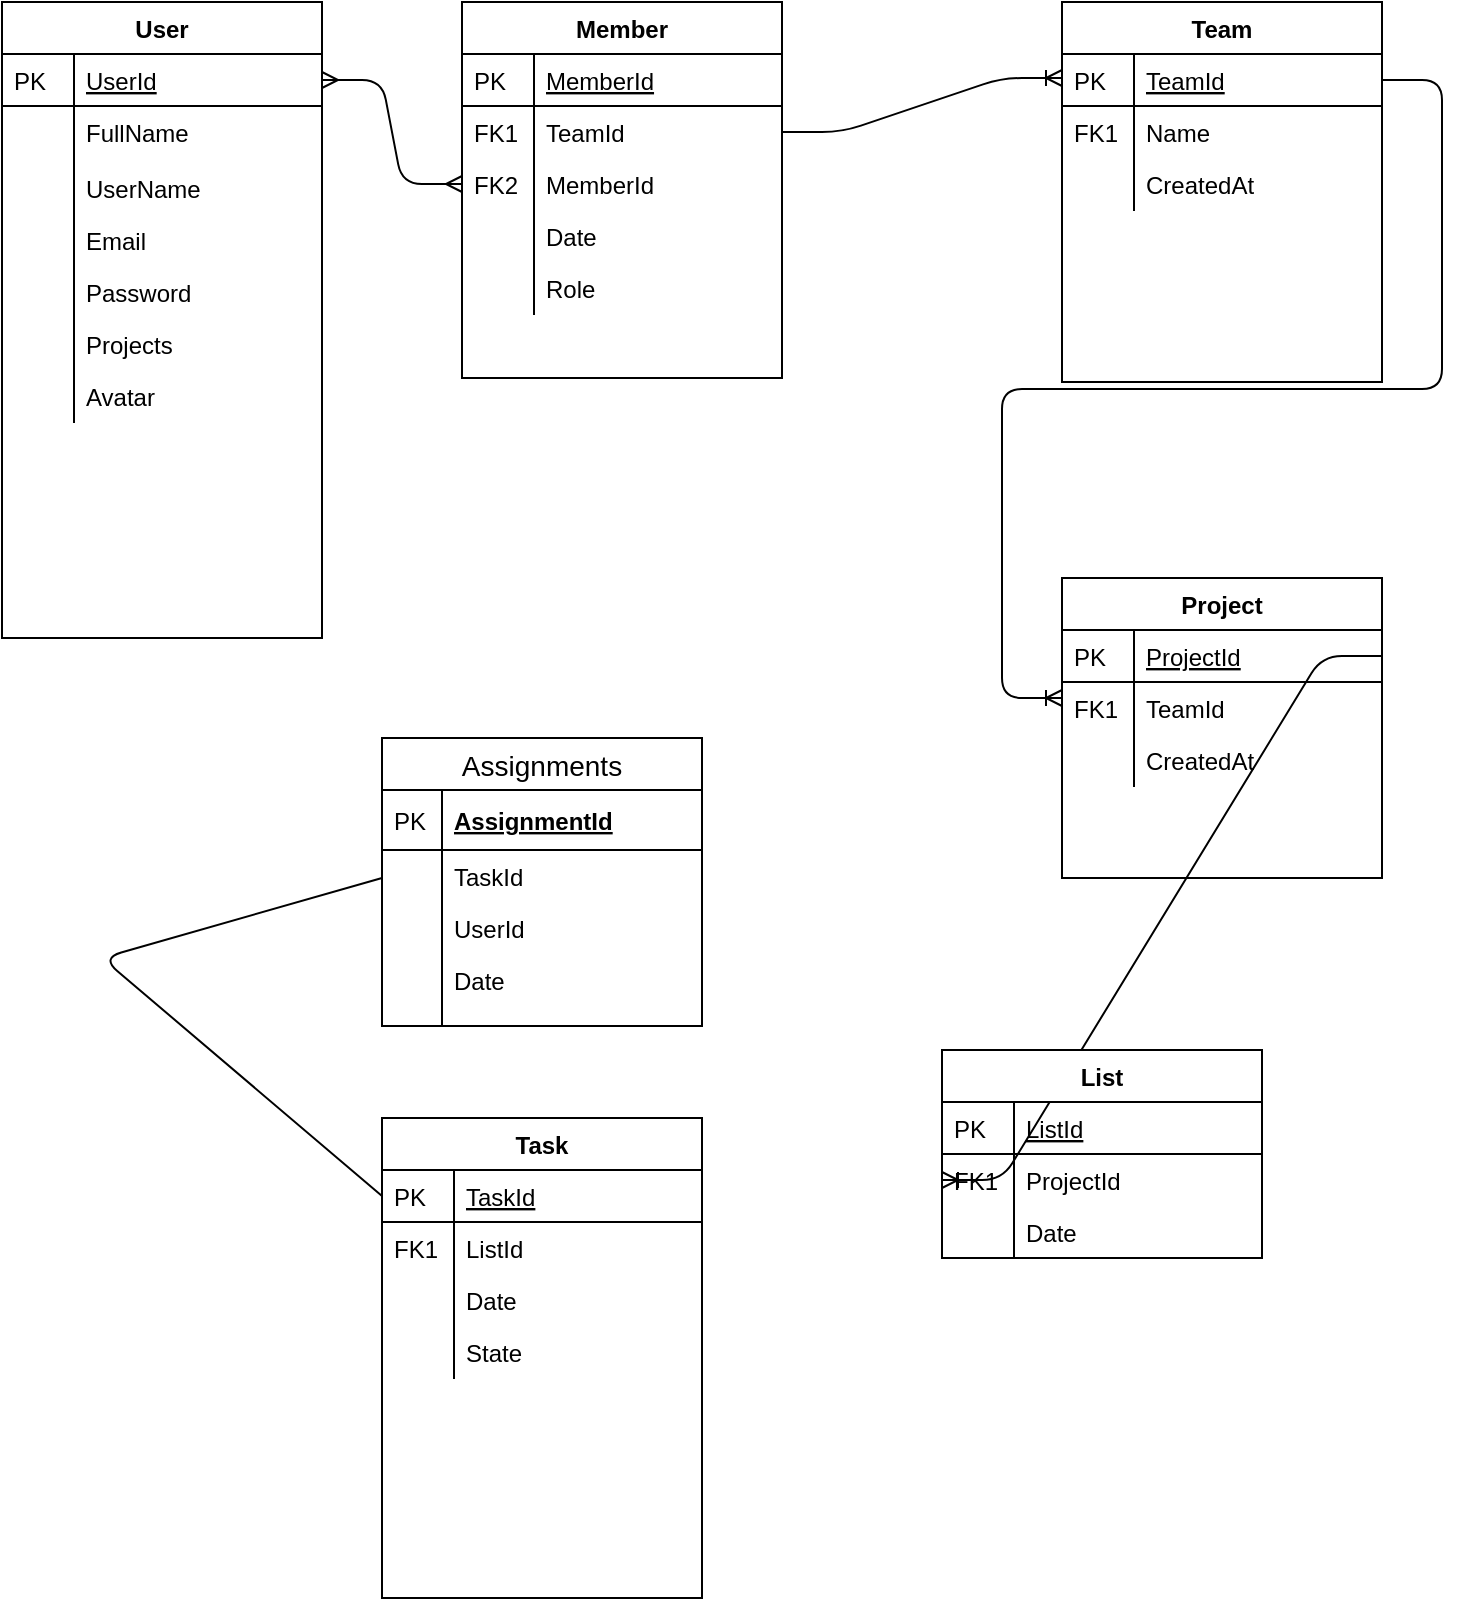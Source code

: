 <mxfile version="13.0.3" type="device"><diagram id="C5RBs43oDa-KdzZeNtuy" name="Page-1"><mxGraphModel dx="1674" dy="984" grid="1" gridSize="10" guides="1" tooltips="1" connect="1" arrows="1" fold="1" page="1" pageScale="1" pageWidth="827" pageHeight="1169" math="0" shadow="0"><root><mxCell id="WIyWlLk6GJQsqaUBKTNV-0"/><mxCell id="WIyWlLk6GJQsqaUBKTNV-1" parent="WIyWlLk6GJQsqaUBKTNV-0"/><mxCell id="zkfFHV4jXpPFQw0GAbJ--51" value="User" style="swimlane;fontStyle=1;childLayout=stackLayout;horizontal=1;startSize=26;horizontalStack=0;resizeParent=1;resizeLast=0;collapsible=1;marginBottom=0;rounded=0;shadow=0;strokeWidth=1;" parent="WIyWlLk6GJQsqaUBKTNV-1" vertex="1"><mxGeometry x="40" y="82" width="160" height="318" as="geometry"><mxRectangle x="20" y="80" width="160" height="26" as="alternateBounds"/></mxGeometry></mxCell><mxCell id="zkfFHV4jXpPFQw0GAbJ--52" value="UserId" style="shape=partialRectangle;top=0;left=0;right=0;bottom=1;align=left;verticalAlign=top;fillColor=none;spacingLeft=40;spacingRight=4;overflow=hidden;rotatable=0;points=[[0,0.5],[1,0.5]];portConstraint=eastwest;dropTarget=0;rounded=0;shadow=0;strokeWidth=1;fontStyle=4" parent="zkfFHV4jXpPFQw0GAbJ--51" vertex="1"><mxGeometry y="26" width="160" height="26" as="geometry"/></mxCell><mxCell id="zkfFHV4jXpPFQw0GAbJ--53" value="PK" style="shape=partialRectangle;top=0;left=0;bottom=0;fillColor=none;align=left;verticalAlign=top;spacingLeft=4;spacingRight=4;overflow=hidden;rotatable=0;points=[];portConstraint=eastwest;part=1;" parent="zkfFHV4jXpPFQw0GAbJ--52" vertex="1" connectable="0"><mxGeometry width="36" height="26" as="geometry"/></mxCell><mxCell id="zkfFHV4jXpPFQw0GAbJ--54" value="FullName&#10;" style="shape=partialRectangle;top=0;left=0;right=0;bottom=0;align=left;verticalAlign=top;fillColor=none;spacingLeft=40;spacingRight=4;overflow=hidden;rotatable=0;points=[[0,0.5],[1,0.5]];portConstraint=eastwest;dropTarget=0;rounded=0;shadow=0;strokeWidth=1;" parent="zkfFHV4jXpPFQw0GAbJ--51" vertex="1"><mxGeometry y="52" width="160" height="28" as="geometry"/></mxCell><mxCell id="zkfFHV4jXpPFQw0GAbJ--55" value="" style="shape=partialRectangle;top=0;left=0;bottom=0;fillColor=none;align=left;verticalAlign=top;spacingLeft=4;spacingRight=4;overflow=hidden;rotatable=0;points=[];portConstraint=eastwest;part=1;" parent="zkfFHV4jXpPFQw0GAbJ--54" vertex="1" connectable="0"><mxGeometry width="36" height="28" as="geometry"/></mxCell><mxCell id="yB8l-2AA-RrocJcsyHAn-14" value="UserName" style="shape=partialRectangle;top=0;left=0;right=0;bottom=0;align=left;verticalAlign=top;fillColor=none;spacingLeft=40;spacingRight=4;overflow=hidden;rotatable=0;points=[[0,0.5],[1,0.5]];portConstraint=eastwest;dropTarget=0;rounded=0;shadow=0;strokeWidth=1;" parent="zkfFHV4jXpPFQw0GAbJ--51" vertex="1"><mxGeometry y="80" width="160" height="26" as="geometry"/></mxCell><mxCell id="yB8l-2AA-RrocJcsyHAn-15" value="" style="shape=partialRectangle;top=0;left=0;bottom=0;fillColor=none;align=left;verticalAlign=top;spacingLeft=4;spacingRight=4;overflow=hidden;rotatable=0;points=[];portConstraint=eastwest;part=1;" parent="yB8l-2AA-RrocJcsyHAn-14" vertex="1" connectable="0"><mxGeometry width="36" height="26" as="geometry"/></mxCell><mxCell id="yB8l-2AA-RrocJcsyHAn-16" value="Email" style="shape=partialRectangle;top=0;left=0;right=0;bottom=0;align=left;verticalAlign=top;fillColor=none;spacingLeft=40;spacingRight=4;overflow=hidden;rotatable=0;points=[[0,0.5],[1,0.5]];portConstraint=eastwest;dropTarget=0;rounded=0;shadow=0;strokeWidth=1;" parent="zkfFHV4jXpPFQw0GAbJ--51" vertex="1"><mxGeometry y="106" width="160" height="26" as="geometry"/></mxCell><mxCell id="yB8l-2AA-RrocJcsyHAn-17" value="" style="shape=partialRectangle;top=0;left=0;bottom=0;fillColor=none;align=left;verticalAlign=top;spacingLeft=4;spacingRight=4;overflow=hidden;rotatable=0;points=[];portConstraint=eastwest;part=1;" parent="yB8l-2AA-RrocJcsyHAn-16" vertex="1" connectable="0"><mxGeometry width="36" height="26" as="geometry"/></mxCell><mxCell id="yB8l-2AA-RrocJcsyHAn-18" value="Password" style="shape=partialRectangle;top=0;left=0;right=0;bottom=0;align=left;verticalAlign=top;fillColor=none;spacingLeft=40;spacingRight=4;overflow=hidden;rotatable=0;points=[[0,0.5],[1,0.5]];portConstraint=eastwest;dropTarget=0;rounded=0;shadow=0;strokeWidth=1;" parent="zkfFHV4jXpPFQw0GAbJ--51" vertex="1"><mxGeometry y="132" width="160" height="26" as="geometry"/></mxCell><mxCell id="yB8l-2AA-RrocJcsyHAn-19" value="" style="shape=partialRectangle;top=0;left=0;bottom=0;fillColor=none;align=left;verticalAlign=top;spacingLeft=4;spacingRight=4;overflow=hidden;rotatable=0;points=[];portConstraint=eastwest;part=1;" parent="yB8l-2AA-RrocJcsyHAn-18" vertex="1" connectable="0"><mxGeometry width="36" height="26" as="geometry"/></mxCell><mxCell id="yB8l-2AA-RrocJcsyHAn-23" value="Projects" style="shape=partialRectangle;top=0;left=0;right=0;bottom=0;align=left;verticalAlign=top;fillColor=none;spacingLeft=40;spacingRight=4;overflow=hidden;rotatable=0;points=[[0,0.5],[1,0.5]];portConstraint=eastwest;dropTarget=0;rounded=0;shadow=0;strokeWidth=1;" parent="zkfFHV4jXpPFQw0GAbJ--51" vertex="1"><mxGeometry y="158" width="160" height="26" as="geometry"/></mxCell><mxCell id="yB8l-2AA-RrocJcsyHAn-24" value="" style="shape=partialRectangle;top=0;left=0;bottom=0;fillColor=none;align=left;verticalAlign=top;spacingLeft=4;spacingRight=4;overflow=hidden;rotatable=0;points=[];portConstraint=eastwest;part=1;" parent="yB8l-2AA-RrocJcsyHAn-23" vertex="1" connectable="0"><mxGeometry width="36" height="26" as="geometry"/></mxCell><mxCell id="SxficzULh5BVoP0Af3jR-2" value="Avatar" style="shape=partialRectangle;top=0;left=0;right=0;bottom=0;align=left;verticalAlign=top;fillColor=none;spacingLeft=40;spacingRight=4;overflow=hidden;rotatable=0;points=[[0,0.5],[1,0.5]];portConstraint=eastwest;dropTarget=0;rounded=0;shadow=0;strokeWidth=1;" vertex="1" parent="zkfFHV4jXpPFQw0GAbJ--51"><mxGeometry y="184" width="160" height="26" as="geometry"/></mxCell><mxCell id="SxficzULh5BVoP0Af3jR-3" value="" style="shape=partialRectangle;top=0;left=0;bottom=0;fillColor=none;align=left;verticalAlign=top;spacingLeft=4;spacingRight=4;overflow=hidden;rotatable=0;points=[];portConstraint=eastwest;part=1;" vertex="1" connectable="0" parent="SxficzULh5BVoP0Af3jR-2"><mxGeometry width="36" height="26" as="geometry"/></mxCell><mxCell id="yB8l-2AA-RrocJcsyHAn-27" value="Member" style="swimlane;fontStyle=1;childLayout=stackLayout;horizontal=1;startSize=26;horizontalStack=0;resizeParent=1;resizeLast=0;collapsible=1;marginBottom=0;rounded=0;shadow=0;strokeWidth=1;" parent="WIyWlLk6GJQsqaUBKTNV-1" vertex="1"><mxGeometry x="270" y="82" width="160" height="188" as="geometry"><mxRectangle x="260" y="270" width="160" height="26" as="alternateBounds"/></mxGeometry></mxCell><mxCell id="yB8l-2AA-RrocJcsyHAn-28" value="MemberId" style="shape=partialRectangle;top=0;left=0;right=0;bottom=1;align=left;verticalAlign=top;fillColor=none;spacingLeft=40;spacingRight=4;overflow=hidden;rotatable=0;points=[[0,0.5],[1,0.5]];portConstraint=eastwest;dropTarget=0;rounded=0;shadow=0;strokeWidth=1;fontStyle=4" parent="yB8l-2AA-RrocJcsyHAn-27" vertex="1"><mxGeometry y="26" width="160" height="26" as="geometry"/></mxCell><mxCell id="yB8l-2AA-RrocJcsyHAn-29" value="PK" style="shape=partialRectangle;top=0;left=0;bottom=0;fillColor=none;align=left;verticalAlign=top;spacingLeft=4;spacingRight=4;overflow=hidden;rotatable=0;points=[];portConstraint=eastwest;part=1;" parent="yB8l-2AA-RrocJcsyHAn-28" vertex="1" connectable="0"><mxGeometry width="36" height="26" as="geometry"/></mxCell><mxCell id="yB8l-2AA-RrocJcsyHAn-30" value="TeamId" style="shape=partialRectangle;top=0;left=0;right=0;bottom=0;align=left;verticalAlign=top;fillColor=none;spacingLeft=40;spacingRight=4;overflow=hidden;rotatable=0;points=[[0,0.5],[1,0.5]];portConstraint=eastwest;dropTarget=0;rounded=0;shadow=0;strokeWidth=1;" parent="yB8l-2AA-RrocJcsyHAn-27" vertex="1"><mxGeometry y="52" width="160" height="26" as="geometry"/></mxCell><mxCell id="yB8l-2AA-RrocJcsyHAn-31" value="FK1" style="shape=partialRectangle;top=0;left=0;bottom=0;fillColor=none;align=left;verticalAlign=top;spacingLeft=4;spacingRight=4;overflow=hidden;rotatable=0;points=[];portConstraint=eastwest;part=1;" parent="yB8l-2AA-RrocJcsyHAn-30" vertex="1" connectable="0"><mxGeometry width="36" height="26" as="geometry"/></mxCell><mxCell id="yB8l-2AA-RrocJcsyHAn-32" value="MemberId" style="shape=partialRectangle;top=0;left=0;right=0;bottom=0;align=left;verticalAlign=top;fillColor=none;spacingLeft=40;spacingRight=4;overflow=hidden;rotatable=0;points=[[0,0.5],[1,0.5]];portConstraint=eastwest;dropTarget=0;rounded=0;shadow=0;strokeWidth=1;" parent="yB8l-2AA-RrocJcsyHAn-27" vertex="1"><mxGeometry y="78" width="160" height="26" as="geometry"/></mxCell><mxCell id="yB8l-2AA-RrocJcsyHAn-33" value="FK2" style="shape=partialRectangle;top=0;left=0;bottom=0;fillColor=none;align=left;verticalAlign=top;spacingLeft=4;spacingRight=4;overflow=hidden;rotatable=0;points=[];portConstraint=eastwest;part=1;" parent="yB8l-2AA-RrocJcsyHAn-32" vertex="1" connectable="0"><mxGeometry width="36" height="26" as="geometry"/></mxCell><mxCell id="SxficzULh5BVoP0Af3jR-6" value="Date" style="shape=partialRectangle;top=0;left=0;right=0;bottom=0;align=left;verticalAlign=top;fillColor=none;spacingLeft=40;spacingRight=4;overflow=hidden;rotatable=0;points=[[0,0.5],[1,0.5]];portConstraint=eastwest;dropTarget=0;rounded=0;shadow=0;strokeWidth=1;" vertex="1" parent="yB8l-2AA-RrocJcsyHAn-27"><mxGeometry y="104" width="160" height="26" as="geometry"/></mxCell><mxCell id="SxficzULh5BVoP0Af3jR-7" value="" style="shape=partialRectangle;top=0;left=0;bottom=0;fillColor=none;align=left;verticalAlign=top;spacingLeft=4;spacingRight=4;overflow=hidden;rotatable=0;points=[];portConstraint=eastwest;part=1;" vertex="1" connectable="0" parent="SxficzULh5BVoP0Af3jR-6"><mxGeometry width="36" height="26" as="geometry"/></mxCell><mxCell id="SxficzULh5BVoP0Af3jR-4" value="Role" style="shape=partialRectangle;top=0;left=0;right=0;bottom=0;align=left;verticalAlign=top;fillColor=none;spacingLeft=40;spacingRight=4;overflow=hidden;rotatable=0;points=[[0,0.5],[1,0.5]];portConstraint=eastwest;dropTarget=0;rounded=0;shadow=0;strokeWidth=1;" vertex="1" parent="yB8l-2AA-RrocJcsyHAn-27"><mxGeometry y="130" width="160" height="26" as="geometry"/></mxCell><mxCell id="SxficzULh5BVoP0Af3jR-5" value="" style="shape=partialRectangle;top=0;left=0;bottom=0;fillColor=none;align=left;verticalAlign=top;spacingLeft=4;spacingRight=4;overflow=hidden;rotatable=0;points=[];portConstraint=eastwest;part=1;" vertex="1" connectable="0" parent="SxficzULh5BVoP0Af3jR-4"><mxGeometry width="36" height="26" as="geometry"/></mxCell><mxCell id="yB8l-2AA-RrocJcsyHAn-34" value="" style="edgeStyle=entityRelationEdgeStyle;fontSize=12;html=1;endArrow=ERmany;startArrow=ERmany;exitX=1;exitY=0.5;exitDx=0;exitDy=0;entryX=0;entryY=0.5;entryDx=0;entryDy=0;" parent="WIyWlLk6GJQsqaUBKTNV-1" source="zkfFHV4jXpPFQw0GAbJ--52" target="yB8l-2AA-RrocJcsyHAn-32" edge="1"><mxGeometry width="100" height="100" relative="1" as="geometry"><mxPoint x="260" y="330" as="sourcePoint"/><mxPoint x="360" y="230" as="targetPoint"/></mxGeometry></mxCell><mxCell id="zkfFHV4jXpPFQw0GAbJ--56" value="Team" style="swimlane;fontStyle=1;childLayout=stackLayout;horizontal=1;startSize=26;horizontalStack=0;resizeParent=1;resizeLast=0;collapsible=1;marginBottom=0;rounded=0;shadow=0;strokeWidth=1;" parent="WIyWlLk6GJQsqaUBKTNV-1" vertex="1"><mxGeometry x="570" y="82" width="160" height="190" as="geometry"><mxRectangle x="260" y="80" width="160" height="26" as="alternateBounds"/></mxGeometry></mxCell><mxCell id="zkfFHV4jXpPFQw0GAbJ--57" value="TeamId" style="shape=partialRectangle;top=0;left=0;right=0;bottom=1;align=left;verticalAlign=top;fillColor=none;spacingLeft=40;spacingRight=4;overflow=hidden;rotatable=0;points=[[0,0.5],[1,0.5]];portConstraint=eastwest;dropTarget=0;rounded=0;shadow=0;strokeWidth=1;fontStyle=4" parent="zkfFHV4jXpPFQw0GAbJ--56" vertex="1"><mxGeometry y="26" width="160" height="26" as="geometry"/></mxCell><mxCell id="zkfFHV4jXpPFQw0GAbJ--58" value="PK" style="shape=partialRectangle;top=0;left=0;bottom=0;fillColor=none;align=left;verticalAlign=top;spacingLeft=4;spacingRight=4;overflow=hidden;rotatable=0;points=[];portConstraint=eastwest;part=1;" parent="zkfFHV4jXpPFQw0GAbJ--57" vertex="1" connectable="0"><mxGeometry width="36" height="26" as="geometry"/></mxCell><mxCell id="zkfFHV4jXpPFQw0GAbJ--59" value="Name" style="shape=partialRectangle;top=0;left=0;right=0;bottom=0;align=left;verticalAlign=top;fillColor=none;spacingLeft=40;spacingRight=4;overflow=hidden;rotatable=0;points=[[0,0.5],[1,0.5]];portConstraint=eastwest;dropTarget=0;rounded=0;shadow=0;strokeWidth=1;" parent="zkfFHV4jXpPFQw0GAbJ--56" vertex="1"><mxGeometry y="52" width="160" height="26" as="geometry"/></mxCell><mxCell id="zkfFHV4jXpPFQw0GAbJ--60" value="FK1" style="shape=partialRectangle;top=0;left=0;bottom=0;fillColor=none;align=left;verticalAlign=top;spacingLeft=4;spacingRight=4;overflow=hidden;rotatable=0;points=[];portConstraint=eastwest;part=1;" parent="zkfFHV4jXpPFQw0GAbJ--59" vertex="1" connectable="0"><mxGeometry width="36" height="26" as="geometry"/></mxCell><mxCell id="zkfFHV4jXpPFQw0GAbJ--64" value="Project" style="swimlane;fontStyle=1;childLayout=stackLayout;horizontal=1;startSize=26;horizontalStack=0;resizeParent=1;resizeLast=0;collapsible=1;marginBottom=0;rounded=0;shadow=0;strokeWidth=1;" parent="WIyWlLk6GJQsqaUBKTNV-1" vertex="1"><mxGeometry x="570" y="370" width="160" height="150" as="geometry"><mxRectangle x="260" y="270" width="160" height="26" as="alternateBounds"/></mxGeometry></mxCell><mxCell id="zkfFHV4jXpPFQw0GAbJ--65" value="ProjectId" style="shape=partialRectangle;top=0;left=0;right=0;bottom=1;align=left;verticalAlign=top;fillColor=none;spacingLeft=40;spacingRight=4;overflow=hidden;rotatable=0;points=[[0,0.5],[1,0.5]];portConstraint=eastwest;dropTarget=0;rounded=0;shadow=0;strokeWidth=1;fontStyle=4" parent="zkfFHV4jXpPFQw0GAbJ--64" vertex="1"><mxGeometry y="26" width="160" height="26" as="geometry"/></mxCell><mxCell id="zkfFHV4jXpPFQw0GAbJ--66" value="PK" style="shape=partialRectangle;top=0;left=0;bottom=0;fillColor=none;align=left;verticalAlign=top;spacingLeft=4;spacingRight=4;overflow=hidden;rotatable=0;points=[];portConstraint=eastwest;part=1;" parent="zkfFHV4jXpPFQw0GAbJ--65" vertex="1" connectable="0"><mxGeometry width="36" height="26" as="geometry"/></mxCell><mxCell id="zkfFHV4jXpPFQw0GAbJ--67" value="TeamId" style="shape=partialRectangle;top=0;left=0;right=0;bottom=0;align=left;verticalAlign=top;fillColor=none;spacingLeft=40;spacingRight=4;overflow=hidden;rotatable=0;points=[[0,0.5],[1,0.5]];portConstraint=eastwest;dropTarget=0;rounded=0;shadow=0;strokeWidth=1;" parent="zkfFHV4jXpPFQw0GAbJ--64" vertex="1"><mxGeometry y="52" width="160" height="26" as="geometry"/></mxCell><mxCell id="zkfFHV4jXpPFQw0GAbJ--68" value="FK1" style="shape=partialRectangle;top=0;left=0;bottom=0;fillColor=none;align=left;verticalAlign=top;spacingLeft=4;spacingRight=4;overflow=hidden;rotatable=0;points=[];portConstraint=eastwest;part=1;" parent="zkfFHV4jXpPFQw0GAbJ--67" vertex="1" connectable="0"><mxGeometry width="36" height="26" as="geometry"/></mxCell><mxCell id="zkfFHV4jXpPFQw0GAbJ--69" value="CreatedAt" style="shape=partialRectangle;top=0;left=0;right=0;bottom=0;align=left;verticalAlign=top;fillColor=none;spacingLeft=40;spacingRight=4;overflow=hidden;rotatable=0;points=[[0,0.5],[1,0.5]];portConstraint=eastwest;dropTarget=0;rounded=0;shadow=0;strokeWidth=1;" parent="zkfFHV4jXpPFQw0GAbJ--64" vertex="1"><mxGeometry y="78" width="160" height="26" as="geometry"/></mxCell><mxCell id="zkfFHV4jXpPFQw0GAbJ--70" value="" style="shape=partialRectangle;top=0;left=0;bottom=0;fillColor=none;align=left;verticalAlign=top;spacingLeft=4;spacingRight=4;overflow=hidden;rotatable=0;points=[];portConstraint=eastwest;part=1;" parent="zkfFHV4jXpPFQw0GAbJ--69" vertex="1" connectable="0"><mxGeometry width="36" height="26" as="geometry"/></mxCell><mxCell id="SxficzULh5BVoP0Af3jR-8" value="" style="edgeStyle=entityRelationEdgeStyle;fontSize=12;html=1;endArrow=ERoneToMany;exitX=1;exitY=0.5;exitDx=0;exitDy=0;" edge="1" parent="WIyWlLk6GJQsqaUBKTNV-1" source="yB8l-2AA-RrocJcsyHAn-30"><mxGeometry width="100" height="100" relative="1" as="geometry"><mxPoint x="470" y="220" as="sourcePoint"/><mxPoint x="570" y="120" as="targetPoint"/></mxGeometry></mxCell><mxCell id="SxficzULh5BVoP0Af3jR-9" value="CreatedAt" style="shape=partialRectangle;top=0;left=0;right=0;bottom=0;align=left;verticalAlign=top;fillColor=none;spacingLeft=40;spacingRight=4;overflow=hidden;rotatable=0;points=[[0,0.5],[1,0.5]];portConstraint=eastwest;dropTarget=0;rounded=0;shadow=0;strokeWidth=1;" vertex="1" parent="WIyWlLk6GJQsqaUBKTNV-1"><mxGeometry x="570" y="160" width="160" height="26" as="geometry"/></mxCell><mxCell id="SxficzULh5BVoP0Af3jR-10" value="" style="shape=partialRectangle;top=0;left=0;bottom=0;fillColor=none;align=left;verticalAlign=top;spacingLeft=4;spacingRight=4;overflow=hidden;rotatable=0;points=[];portConstraint=eastwest;part=1;" vertex="1" connectable="0" parent="SxficzULh5BVoP0Af3jR-9"><mxGeometry width="36" height="26" as="geometry"/></mxCell><mxCell id="SxficzULh5BVoP0Af3jR-13" value="" style="edgeStyle=entityRelationEdgeStyle;fontSize=12;html=1;endArrow=ERoneToMany;" edge="1" parent="WIyWlLk6GJQsqaUBKTNV-1" source="zkfFHV4jXpPFQw0GAbJ--57"><mxGeometry width="100" height="100" relative="1" as="geometry"><mxPoint x="430" y="380" as="sourcePoint"/><mxPoint x="570" y="430" as="targetPoint"/></mxGeometry></mxCell><mxCell id="SxficzULh5BVoP0Af3jR-15" value="" style="edgeStyle=entityRelationEdgeStyle;fontSize=12;html=1;endArrow=ERoneToMany;entryX=0;entryY=0.5;entryDx=0;entryDy=0;exitX=1;exitY=0.5;exitDx=0;exitDy=0;" edge="1" parent="WIyWlLk6GJQsqaUBKTNV-1" source="zkfFHV4jXpPFQw0GAbJ--65" target="yB8l-2AA-RrocJcsyHAn-3"><mxGeometry width="100" height="100" relative="1" as="geometry"><mxPoint x="760" y="820" as="sourcePoint"/><mxPoint x="740" y="630" as="targetPoint"/></mxGeometry></mxCell><mxCell id="yB8l-2AA-RrocJcsyHAn-0" value="List" style="swimlane;fontStyle=1;childLayout=stackLayout;horizontal=1;startSize=26;horizontalStack=0;resizeParent=1;resizeLast=0;collapsible=1;marginBottom=0;rounded=0;shadow=0;strokeWidth=1;" parent="WIyWlLk6GJQsqaUBKTNV-1" vertex="1"><mxGeometry x="510" y="606" width="160" height="104" as="geometry"><mxRectangle x="260" y="270" width="160" height="26" as="alternateBounds"/></mxGeometry></mxCell><mxCell id="yB8l-2AA-RrocJcsyHAn-1" value="ListId" style="shape=partialRectangle;top=0;left=0;right=0;bottom=1;align=left;verticalAlign=top;fillColor=none;spacingLeft=40;spacingRight=4;overflow=hidden;rotatable=0;points=[[0,0.5],[1,0.5]];portConstraint=eastwest;dropTarget=0;rounded=0;shadow=0;strokeWidth=1;fontStyle=4" parent="yB8l-2AA-RrocJcsyHAn-0" vertex="1"><mxGeometry y="26" width="160" height="26" as="geometry"/></mxCell><mxCell id="yB8l-2AA-RrocJcsyHAn-2" value="PK" style="shape=partialRectangle;top=0;left=0;bottom=0;fillColor=none;align=left;verticalAlign=top;spacingLeft=4;spacingRight=4;overflow=hidden;rotatable=0;points=[];portConstraint=eastwest;part=1;" parent="yB8l-2AA-RrocJcsyHAn-1" vertex="1" connectable="0"><mxGeometry width="36" height="26" as="geometry"/></mxCell><mxCell id="yB8l-2AA-RrocJcsyHAn-3" value="ProjectId" style="shape=partialRectangle;top=0;left=0;right=0;bottom=0;align=left;verticalAlign=top;fillColor=none;spacingLeft=40;spacingRight=4;overflow=hidden;rotatable=0;points=[[0,0.5],[1,0.5]];portConstraint=eastwest;dropTarget=0;rounded=0;shadow=0;strokeWidth=1;" parent="yB8l-2AA-RrocJcsyHAn-0" vertex="1"><mxGeometry y="52" width="160" height="26" as="geometry"/></mxCell><mxCell id="yB8l-2AA-RrocJcsyHAn-4" value="FK1" style="shape=partialRectangle;top=0;left=0;bottom=0;fillColor=none;align=left;verticalAlign=top;spacingLeft=4;spacingRight=4;overflow=hidden;rotatable=0;points=[];portConstraint=eastwest;part=1;" parent="yB8l-2AA-RrocJcsyHAn-3" vertex="1" connectable="0"><mxGeometry width="36" height="26" as="geometry"/></mxCell><mxCell id="yB8l-2AA-RrocJcsyHAn-5" value="Date" style="shape=partialRectangle;top=0;left=0;right=0;bottom=0;align=left;verticalAlign=top;fillColor=none;spacingLeft=40;spacingRight=4;overflow=hidden;rotatable=0;points=[[0,0.5],[1,0.5]];portConstraint=eastwest;dropTarget=0;rounded=0;shadow=0;strokeWidth=1;" parent="yB8l-2AA-RrocJcsyHAn-0" vertex="1"><mxGeometry y="78" width="160" height="26" as="geometry"/></mxCell><mxCell id="yB8l-2AA-RrocJcsyHAn-6" value="" style="shape=partialRectangle;top=0;left=0;bottom=0;fillColor=none;align=left;verticalAlign=top;spacingLeft=4;spacingRight=4;overflow=hidden;rotatable=0;points=[];portConstraint=eastwest;part=1;" parent="yB8l-2AA-RrocJcsyHAn-5" vertex="1" connectable="0"><mxGeometry width="36" height="26" as="geometry"/></mxCell><mxCell id="yB8l-2AA-RrocJcsyHAn-35" value="Assignments" style="swimlane;fontStyle=0;childLayout=stackLayout;horizontal=1;startSize=26;horizontalStack=0;resizeParent=1;resizeParentMax=0;resizeLast=0;collapsible=1;marginBottom=0;align=center;fontSize=14;" parent="WIyWlLk6GJQsqaUBKTNV-1" vertex="1"><mxGeometry x="230" y="450" width="160" height="144" as="geometry"/></mxCell><mxCell id="yB8l-2AA-RrocJcsyHAn-36" value="AssignmentId" style="shape=partialRectangle;top=0;left=0;right=0;bottom=1;align=left;verticalAlign=middle;fillColor=none;spacingLeft=34;spacingRight=4;overflow=hidden;rotatable=0;points=[[0,0.5],[1,0.5]];portConstraint=eastwest;dropTarget=0;fontStyle=5;fontSize=12;" parent="yB8l-2AA-RrocJcsyHAn-35" vertex="1"><mxGeometry y="26" width="160" height="30" as="geometry"/></mxCell><mxCell id="yB8l-2AA-RrocJcsyHAn-37" value="PK" style="shape=partialRectangle;top=0;left=0;bottom=0;fillColor=none;align=left;verticalAlign=middle;spacingLeft=4;spacingRight=4;overflow=hidden;rotatable=0;points=[];portConstraint=eastwest;part=1;fontSize=12;" parent="yB8l-2AA-RrocJcsyHAn-36" vertex="1" connectable="0"><mxGeometry width="30" height="30" as="geometry"/></mxCell><mxCell id="yB8l-2AA-RrocJcsyHAn-38" value="TaskId" style="shape=partialRectangle;top=0;left=0;right=0;bottom=0;align=left;verticalAlign=top;fillColor=none;spacingLeft=34;spacingRight=4;overflow=hidden;rotatable=0;points=[[0,0.5],[1,0.5]];portConstraint=eastwest;dropTarget=0;fontSize=12;" parent="yB8l-2AA-RrocJcsyHAn-35" vertex="1"><mxGeometry y="56" width="160" height="26" as="geometry"/></mxCell><mxCell id="yB8l-2AA-RrocJcsyHAn-39" value="" style="shape=partialRectangle;top=0;left=0;bottom=0;fillColor=none;align=left;verticalAlign=top;spacingLeft=4;spacingRight=4;overflow=hidden;rotatable=0;points=[];portConstraint=eastwest;part=1;fontSize=12;" parent="yB8l-2AA-RrocJcsyHAn-38" vertex="1" connectable="0"><mxGeometry width="30" height="26" as="geometry"/></mxCell><mxCell id="yB8l-2AA-RrocJcsyHAn-40" value="UserId" style="shape=partialRectangle;top=0;left=0;right=0;bottom=0;align=left;verticalAlign=top;fillColor=none;spacingLeft=34;spacingRight=4;overflow=hidden;rotatable=0;points=[[0,0.5],[1,0.5]];portConstraint=eastwest;dropTarget=0;fontSize=12;" parent="yB8l-2AA-RrocJcsyHAn-35" vertex="1"><mxGeometry y="82" width="160" height="26" as="geometry"/></mxCell><mxCell id="yB8l-2AA-RrocJcsyHAn-41" value="" style="shape=partialRectangle;top=0;left=0;bottom=0;fillColor=none;align=left;verticalAlign=top;spacingLeft=4;spacingRight=4;overflow=hidden;rotatable=0;points=[];portConstraint=eastwest;part=1;fontSize=12;" parent="yB8l-2AA-RrocJcsyHAn-40" vertex="1" connectable="0"><mxGeometry width="30" height="26" as="geometry"/></mxCell><mxCell id="yB8l-2AA-RrocJcsyHAn-42" value="Date" style="shape=partialRectangle;top=0;left=0;right=0;bottom=0;align=left;verticalAlign=top;fillColor=none;spacingLeft=34;spacingRight=4;overflow=hidden;rotatable=0;points=[[0,0.5],[1,0.5]];portConstraint=eastwest;dropTarget=0;fontSize=12;" parent="yB8l-2AA-RrocJcsyHAn-35" vertex="1"><mxGeometry y="108" width="160" height="26" as="geometry"/></mxCell><mxCell id="yB8l-2AA-RrocJcsyHAn-43" value="" style="shape=partialRectangle;top=0;left=0;bottom=0;fillColor=none;align=left;verticalAlign=top;spacingLeft=4;spacingRight=4;overflow=hidden;rotatable=0;points=[];portConstraint=eastwest;part=1;fontSize=12;" parent="yB8l-2AA-RrocJcsyHAn-42" vertex="1" connectable="0"><mxGeometry width="30" height="26" as="geometry"/></mxCell><mxCell id="yB8l-2AA-RrocJcsyHAn-44" value="" style="shape=partialRectangle;top=0;left=0;right=0;bottom=0;align=left;verticalAlign=top;fillColor=none;spacingLeft=34;spacingRight=4;overflow=hidden;rotatable=0;points=[[0,0.5],[1,0.5]];portConstraint=eastwest;dropTarget=0;fontSize=12;" parent="yB8l-2AA-RrocJcsyHAn-35" vertex="1"><mxGeometry y="134" width="160" height="10" as="geometry"/></mxCell><mxCell id="yB8l-2AA-RrocJcsyHAn-45" value="" style="shape=partialRectangle;top=0;left=0;bottom=0;fillColor=none;align=left;verticalAlign=top;spacingLeft=4;spacingRight=4;overflow=hidden;rotatable=0;points=[];portConstraint=eastwest;part=1;fontSize=12;" parent="yB8l-2AA-RrocJcsyHAn-44" vertex="1" connectable="0"><mxGeometry width="30" height="10" as="geometry"/></mxCell><mxCell id="yB8l-2AA-RrocJcsyHAn-7" value="Task" style="swimlane;fontStyle=1;childLayout=stackLayout;horizontal=1;startSize=26;horizontalStack=0;resizeParent=1;resizeLast=0;collapsible=1;marginBottom=0;rounded=0;shadow=0;strokeWidth=1;" parent="WIyWlLk6GJQsqaUBKTNV-1" vertex="1"><mxGeometry x="230" y="640" width="160" height="240" as="geometry"><mxRectangle x="260" y="270" width="160" height="26" as="alternateBounds"/></mxGeometry></mxCell><mxCell id="yB8l-2AA-RrocJcsyHAn-8" value="TaskId" style="shape=partialRectangle;top=0;left=0;right=0;bottom=1;align=left;verticalAlign=top;fillColor=none;spacingLeft=40;spacingRight=4;overflow=hidden;rotatable=0;points=[[0,0.5],[1,0.5]];portConstraint=eastwest;dropTarget=0;rounded=0;shadow=0;strokeWidth=1;fontStyle=4" parent="yB8l-2AA-RrocJcsyHAn-7" vertex="1"><mxGeometry y="26" width="160" height="26" as="geometry"/></mxCell><mxCell id="yB8l-2AA-RrocJcsyHAn-9" value="PK" style="shape=partialRectangle;top=0;left=0;bottom=0;fillColor=none;align=left;verticalAlign=top;spacingLeft=4;spacingRight=4;overflow=hidden;rotatable=0;points=[];portConstraint=eastwest;part=1;" parent="yB8l-2AA-RrocJcsyHAn-8" vertex="1" connectable="0"><mxGeometry width="36" height="26" as="geometry"/></mxCell><mxCell id="yB8l-2AA-RrocJcsyHAn-10" value="ListId" style="shape=partialRectangle;top=0;left=0;right=0;bottom=0;align=left;verticalAlign=top;fillColor=none;spacingLeft=40;spacingRight=4;overflow=hidden;rotatable=0;points=[[0,0.5],[1,0.5]];portConstraint=eastwest;dropTarget=0;rounded=0;shadow=0;strokeWidth=1;" parent="yB8l-2AA-RrocJcsyHAn-7" vertex="1"><mxGeometry y="52" width="160" height="26" as="geometry"/></mxCell><mxCell id="yB8l-2AA-RrocJcsyHAn-11" value="FK1" style="shape=partialRectangle;top=0;left=0;bottom=0;fillColor=none;align=left;verticalAlign=top;spacingLeft=4;spacingRight=4;overflow=hidden;rotatable=0;points=[];portConstraint=eastwest;part=1;" parent="yB8l-2AA-RrocJcsyHAn-10" vertex="1" connectable="0"><mxGeometry width="36" height="26" as="geometry"/></mxCell><mxCell id="yB8l-2AA-RrocJcsyHAn-12" value="Date" style="shape=partialRectangle;top=0;left=0;right=0;bottom=0;align=left;verticalAlign=top;fillColor=none;spacingLeft=40;spacingRight=4;overflow=hidden;rotatable=0;points=[[0,0.5],[1,0.5]];portConstraint=eastwest;dropTarget=0;rounded=0;shadow=0;strokeWidth=1;" parent="yB8l-2AA-RrocJcsyHAn-7" vertex="1"><mxGeometry y="78" width="160" height="26" as="geometry"/></mxCell><mxCell id="yB8l-2AA-RrocJcsyHAn-13" value="" style="shape=partialRectangle;top=0;left=0;bottom=0;fillColor=none;align=left;verticalAlign=top;spacingLeft=4;spacingRight=4;overflow=hidden;rotatable=0;points=[];portConstraint=eastwest;part=1;" parent="yB8l-2AA-RrocJcsyHAn-12" vertex="1" connectable="0"><mxGeometry width="36" height="26" as="geometry"/></mxCell><mxCell id="yB8l-2AA-RrocJcsyHAn-46" value="State" style="shape=partialRectangle;top=0;left=0;right=0;bottom=0;align=left;verticalAlign=top;fillColor=none;spacingLeft=40;spacingRight=4;overflow=hidden;rotatable=0;points=[[0,0.5],[1,0.5]];portConstraint=eastwest;dropTarget=0;rounded=0;shadow=0;strokeWidth=1;" parent="yB8l-2AA-RrocJcsyHAn-7" vertex="1"><mxGeometry y="104" width="160" height="26" as="geometry"/></mxCell><mxCell id="yB8l-2AA-RrocJcsyHAn-47" value="" style="shape=partialRectangle;top=0;left=0;bottom=0;fillColor=none;align=left;verticalAlign=top;spacingLeft=4;spacingRight=4;overflow=hidden;rotatable=0;points=[];portConstraint=eastwest;part=1;" parent="yB8l-2AA-RrocJcsyHAn-46" vertex="1" connectable="0"><mxGeometry width="36" height="26" as="geometry"/></mxCell><mxCell id="SxficzULh5BVoP0Af3jR-16" value="" style="endArrow=none;html=1;fontSize=12;exitX=0;exitY=0.5;exitDx=0;exitDy=0;" edge="1" parent="WIyWlLk6GJQsqaUBKTNV-1" source="yB8l-2AA-RrocJcsyHAn-8"><mxGeometry width="50" height="50" relative="1" as="geometry"><mxPoint x="110" y="710" as="sourcePoint"/><mxPoint x="230" y="520" as="targetPoint"/><Array as="points"><mxPoint x="90" y="560"/></Array></mxGeometry></mxCell></root></mxGraphModel></diagram></mxfile>
